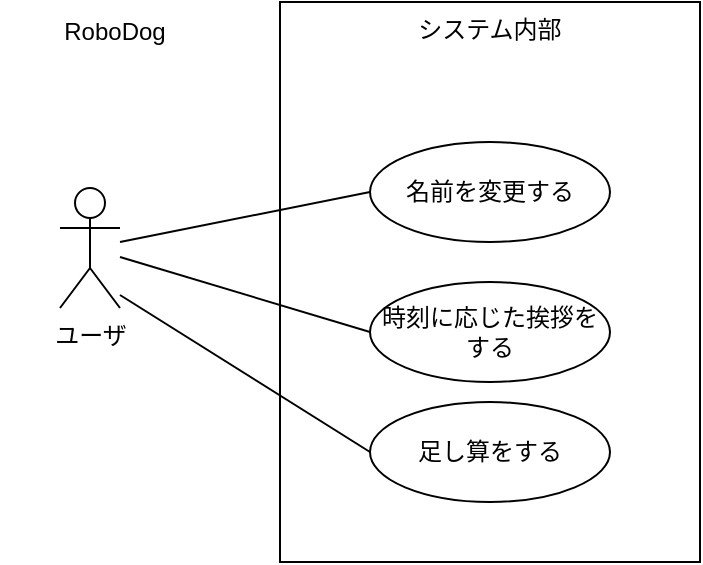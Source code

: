 <mxfile>
    <diagram id="EqczectMSZ07eqyrmZgm" name="ページ1">
        <mxGraphModel dx="391" dy="394" grid="1" gridSize="10" guides="1" tooltips="1" connect="1" arrows="1" fold="1" page="1" pageScale="1" pageWidth="827" pageHeight="1169" math="0" shadow="0">
            <root>
                <mxCell id="0"/>
                <mxCell id="1" parent="0"/>
                <mxCell id="3" value="RoboDog" style="text;html=1;align=center;verticalAlign=middle;whiteSpace=wrap;rounded=0;" parent="1" vertex="1">
                    <mxGeometry x="60" y="80" width="115" height="30" as="geometry"/>
                </mxCell>
                <mxCell id="mYu51KB-YRa9XT2EOm1l-3" value="ユーザ" style="shape=umlActor;verticalLabelPosition=bottom;verticalAlign=top;html=1;outlineConnect=0;" parent="1" vertex="1">
                    <mxGeometry x="90" y="173" width="30" height="60" as="geometry"/>
                </mxCell>
                <mxCell id="mYu51KB-YRa9XT2EOm1l-7" value="システム内部" style="rounded=0;whiteSpace=wrap;html=1;fillColor=none;labelPosition=center;verticalLabelPosition=middle;align=center;verticalAlign=top;" parent="1" vertex="1">
                    <mxGeometry x="200" y="80" width="210" height="280" as="geometry"/>
                </mxCell>
                <mxCell id="mYu51KB-YRa9XT2EOm1l-8" value="" style="endArrow=none;html=1;rounded=0;entryX=0;entryY=0.5;entryDx=0;entryDy=0;" parent="1" source="mYu51KB-YRa9XT2EOm1l-3" target="mYu51KB-YRa9XT2EOm1l-9" edge="1">
                    <mxGeometry width="50" height="50" relative="1" as="geometry">
                        <mxPoint x="150" y="215" as="sourcePoint"/>
                        <mxPoint x="200" y="165" as="targetPoint"/>
                    </mxGeometry>
                </mxCell>
                <mxCell id="mYu51KB-YRa9XT2EOm1l-9" value="名前を変更する" style="ellipse;whiteSpace=wrap;html=1;" parent="1" vertex="1">
                    <mxGeometry x="245" y="150" width="120" height="50" as="geometry"/>
                </mxCell>
                <mxCell id="mYu51KB-YRa9XT2EOm1l-10" value="時刻に応じた挨拶をする" style="ellipse;whiteSpace=wrap;html=1;" parent="1" vertex="1">
                    <mxGeometry x="245" y="220" width="120" height="50" as="geometry"/>
                </mxCell>
                <mxCell id="mYu51KB-YRa9XT2EOm1l-11" value="" style="endArrow=none;html=1;rounded=0;entryX=0;entryY=0.5;entryDx=0;entryDy=0;" parent="1" source="mYu51KB-YRa9XT2EOm1l-3" target="mYu51KB-YRa9XT2EOm1l-10" edge="1">
                    <mxGeometry width="50" height="50" relative="1" as="geometry">
                        <mxPoint x="120" y="200" as="sourcePoint"/>
                        <mxPoint x="265" y="190" as="targetPoint"/>
                    </mxGeometry>
                </mxCell>
                <mxCell id="4" value="足し算をする" style="ellipse;whiteSpace=wrap;html=1;" vertex="1" parent="1">
                    <mxGeometry x="245" y="280" width="120" height="50" as="geometry"/>
                </mxCell>
                <mxCell id="5" value="" style="endArrow=none;html=1;rounded=0;entryX=0;entryY=0.5;entryDx=0;entryDy=0;" edge="1" parent="1" target="4">
                    <mxGeometry width="50" height="50" relative="1" as="geometry">
                        <mxPoint x="120" y="226.5" as="sourcePoint"/>
                        <mxPoint x="245" y="263.5" as="targetPoint"/>
                    </mxGeometry>
                </mxCell>
            </root>
        </mxGraphModel>
    </diagram>
</mxfile>